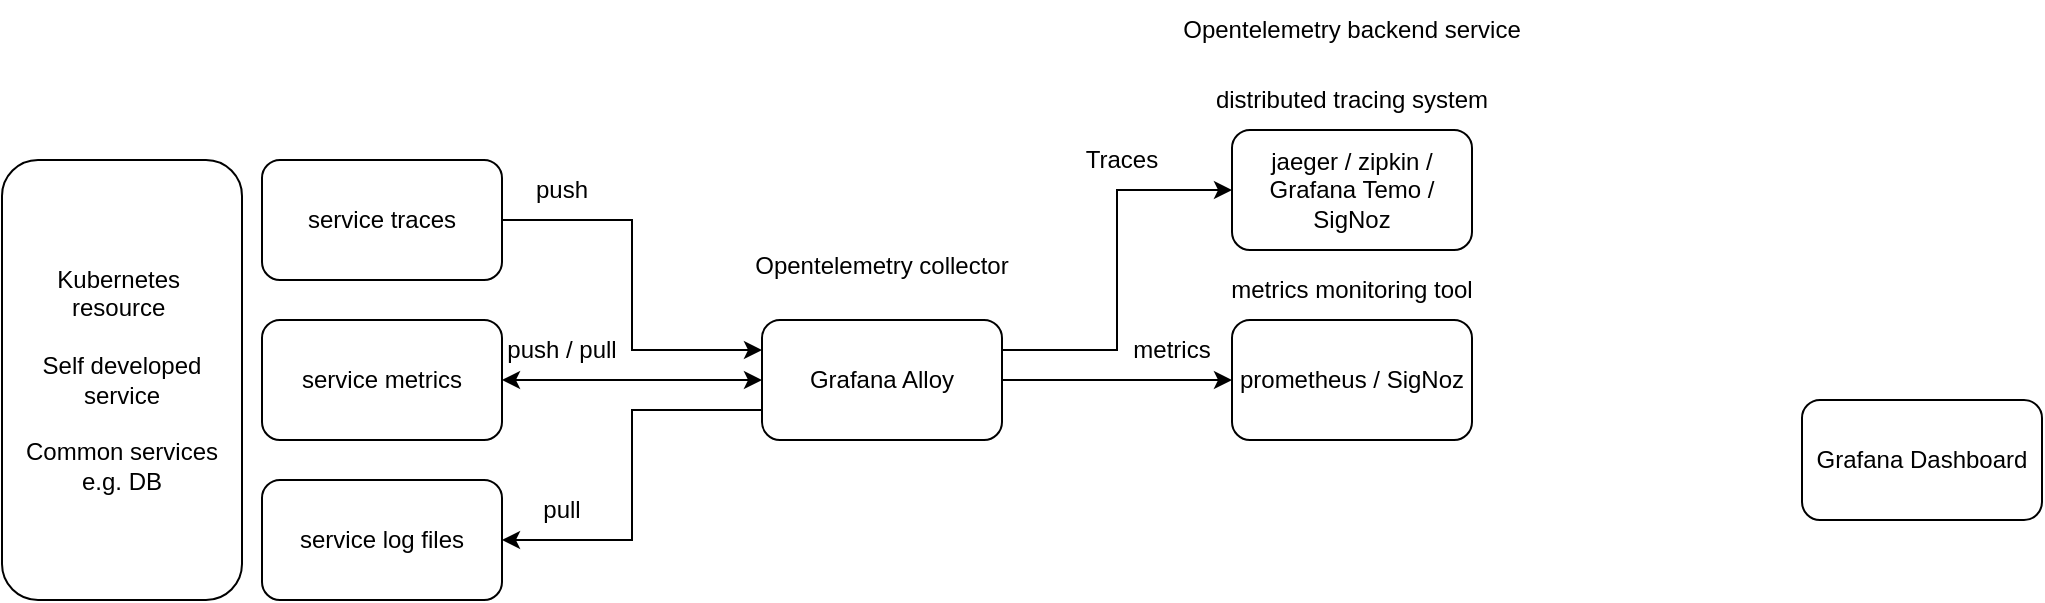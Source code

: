 <mxfile version="24.7.1" type="github">
  <diagram name="Page-1" id="OH43Q2p7CrI-r2DC9hQY">
    <mxGraphModel dx="1221" dy="815" grid="1" gridSize="10" guides="1" tooltips="1" connect="1" arrows="1" fold="1" page="1" pageScale="1" pageWidth="1169" pageHeight="827" math="0" shadow="0">
      <root>
        <mxCell id="0" />
        <mxCell id="1" parent="0" />
        <mxCell id="XkusFXG1ogZ0uMMPyKRi-22" style="edgeStyle=orthogonalEdgeStyle;rounded=0;orthogonalLoop=1;jettySize=auto;html=1;exitX=1;exitY=0.25;exitDx=0;exitDy=0;entryX=0;entryY=0.5;entryDx=0;entryDy=0;" edge="1" parent="1" source="XkusFXG1ogZ0uMMPyKRi-1" target="XkusFXG1ogZ0uMMPyKRi-17">
          <mxGeometry relative="1" as="geometry" />
        </mxCell>
        <mxCell id="XkusFXG1ogZ0uMMPyKRi-25" style="edgeStyle=orthogonalEdgeStyle;rounded=0;orthogonalLoop=1;jettySize=auto;html=1;exitX=1;exitY=0.5;exitDx=0;exitDy=0;entryX=0;entryY=0.5;entryDx=0;entryDy=0;" edge="1" parent="1" source="XkusFXG1ogZ0uMMPyKRi-1" target="XkusFXG1ogZ0uMMPyKRi-23">
          <mxGeometry relative="1" as="geometry" />
        </mxCell>
        <mxCell id="XkusFXG1ogZ0uMMPyKRi-1" value="Grafana A&lt;span style=&quot;background-color: initial;&quot;&gt;lloy&lt;/span&gt;" style="rounded=1;whiteSpace=wrap;html=1;" vertex="1" parent="1">
          <mxGeometry x="480" y="200" width="120" height="60" as="geometry" />
        </mxCell>
        <mxCell id="XkusFXG1ogZ0uMMPyKRi-5" style="edgeStyle=orthogonalEdgeStyle;rounded=0;orthogonalLoop=1;jettySize=auto;html=1;exitX=1;exitY=0.5;exitDx=0;exitDy=0;entryX=0;entryY=0.25;entryDx=0;entryDy=0;" edge="1" parent="1" source="XkusFXG1ogZ0uMMPyKRi-2" target="XkusFXG1ogZ0uMMPyKRi-1">
          <mxGeometry relative="1" as="geometry" />
        </mxCell>
        <mxCell id="XkusFXG1ogZ0uMMPyKRi-2" value="service traces" style="rounded=1;whiteSpace=wrap;html=1;" vertex="1" parent="1">
          <mxGeometry x="230" y="120" width="120" height="60" as="geometry" />
        </mxCell>
        <mxCell id="XkusFXG1ogZ0uMMPyKRi-3" value="service metrics" style="rounded=1;whiteSpace=wrap;html=1;" vertex="1" parent="1">
          <mxGeometry x="230" y="200" width="120" height="60" as="geometry" />
        </mxCell>
        <mxCell id="XkusFXG1ogZ0uMMPyKRi-7" style="edgeStyle=orthogonalEdgeStyle;rounded=0;orthogonalLoop=1;jettySize=auto;html=1;exitX=0;exitY=0.75;exitDx=0;exitDy=0;entryX=1;entryY=0.5;entryDx=0;entryDy=0;" edge="1" parent="1" source="XkusFXG1ogZ0uMMPyKRi-1" target="XkusFXG1ogZ0uMMPyKRi-4">
          <mxGeometry relative="1" as="geometry">
            <mxPoint x="390" y="360" as="targetPoint" />
          </mxGeometry>
        </mxCell>
        <mxCell id="XkusFXG1ogZ0uMMPyKRi-4" value="service log files" style="rounded=1;whiteSpace=wrap;html=1;" vertex="1" parent="1">
          <mxGeometry x="230" y="280" width="120" height="60" as="geometry" />
        </mxCell>
        <mxCell id="XkusFXG1ogZ0uMMPyKRi-10" value="&lt;div&gt;Kubernetes&amp;nbsp;&lt;/div&gt;&lt;div&gt;resource&amp;nbsp;&lt;/div&gt;&lt;div&gt;&lt;br&gt;&lt;/div&gt;&lt;div&gt;Self developed service&lt;/div&gt;&lt;div&gt;&lt;br&gt;&lt;/div&gt;&lt;div&gt;Common services&lt;/div&gt;&lt;div&gt;e.g. DB&lt;/div&gt;" style="rounded=1;whiteSpace=wrap;html=1;" vertex="1" parent="1">
          <mxGeometry x="100" y="120" width="120" height="220" as="geometry" />
        </mxCell>
        <mxCell id="XkusFXG1ogZ0uMMPyKRi-11" value="push" style="text;html=1;align=center;verticalAlign=middle;whiteSpace=wrap;rounded=0;" vertex="1" parent="1">
          <mxGeometry x="350" y="120" width="60" height="30" as="geometry" />
        </mxCell>
        <mxCell id="XkusFXG1ogZ0uMMPyKRi-12" value="Opentelemetry collector&lt;div&gt;&lt;br&gt;&lt;/div&gt;" style="text;html=1;align=center;verticalAlign=middle;whiteSpace=wrap;rounded=0;" vertex="1" parent="1">
          <mxGeometry x="475" y="150" width="130" height="60" as="geometry" />
        </mxCell>
        <mxCell id="XkusFXG1ogZ0uMMPyKRi-13" value="push&amp;nbsp;/ pull" style="text;html=1;align=center;verticalAlign=middle;whiteSpace=wrap;rounded=0;" vertex="1" parent="1">
          <mxGeometry x="350" y="200" width="60" height="30" as="geometry" />
        </mxCell>
        <mxCell id="XkusFXG1ogZ0uMMPyKRi-14" value="" style="endArrow=classic;startArrow=classic;html=1;rounded=0;entryX=0;entryY=0.5;entryDx=0;entryDy=0;exitX=1;exitY=0.5;exitDx=0;exitDy=0;" edge="1" parent="1" source="XkusFXG1ogZ0uMMPyKRi-3" target="XkusFXG1ogZ0uMMPyKRi-1">
          <mxGeometry width="50" height="50" relative="1" as="geometry">
            <mxPoint x="440" y="430" as="sourcePoint" />
            <mxPoint x="490" y="380" as="targetPoint" />
          </mxGeometry>
        </mxCell>
        <mxCell id="XkusFXG1ogZ0uMMPyKRi-15" value="pull" style="text;html=1;align=center;verticalAlign=middle;whiteSpace=wrap;rounded=0;" vertex="1" parent="1">
          <mxGeometry x="350" y="280" width="60" height="30" as="geometry" />
        </mxCell>
        <mxCell id="XkusFXG1ogZ0uMMPyKRi-16" value="Grafana Dashboard" style="rounded=1;whiteSpace=wrap;html=1;" vertex="1" parent="1">
          <mxGeometry x="1000" y="240" width="120" height="60" as="geometry" />
        </mxCell>
        <mxCell id="XkusFXG1ogZ0uMMPyKRi-17" value="jaeger / zipkin / Grafana Temo / SigNoz" style="rounded=1;whiteSpace=wrap;html=1;" vertex="1" parent="1">
          <mxGeometry x="715" y="105" width="120" height="60" as="geometry" />
        </mxCell>
        <mxCell id="XkusFXG1ogZ0uMMPyKRi-18" value="Opentelemetry backend service" style="text;html=1;align=center;verticalAlign=middle;whiteSpace=wrap;rounded=0;" vertex="1" parent="1">
          <mxGeometry x="680" y="40" width="190" height="30" as="geometry" />
        </mxCell>
        <mxCell id="XkusFXG1ogZ0uMMPyKRi-20" value="distributed tracing system" style="text;html=1;align=center;verticalAlign=middle;whiteSpace=wrap;rounded=0;" vertex="1" parent="1">
          <mxGeometry x="690" y="75" width="170" height="30" as="geometry" />
        </mxCell>
        <mxCell id="XkusFXG1ogZ0uMMPyKRi-21" value="Traces" style="text;html=1;align=center;verticalAlign=middle;whiteSpace=wrap;rounded=0;" vertex="1" parent="1">
          <mxGeometry x="630" y="105" width="60" height="30" as="geometry" />
        </mxCell>
        <mxCell id="XkusFXG1ogZ0uMMPyKRi-23" value="prometheus / SigNoz" style="rounded=1;whiteSpace=wrap;html=1;" vertex="1" parent="1">
          <mxGeometry x="715" y="200" width="120" height="60" as="geometry" />
        </mxCell>
        <mxCell id="XkusFXG1ogZ0uMMPyKRi-24" value="metrics monitoring tool" style="text;html=1;align=center;verticalAlign=middle;whiteSpace=wrap;rounded=0;" vertex="1" parent="1">
          <mxGeometry x="700" y="170" width="150" height="30" as="geometry" />
        </mxCell>
        <mxCell id="XkusFXG1ogZ0uMMPyKRi-26" value="metrics" style="text;html=1;align=center;verticalAlign=middle;whiteSpace=wrap;rounded=0;" vertex="1" parent="1">
          <mxGeometry x="655" y="200" width="60" height="30" as="geometry" />
        </mxCell>
      </root>
    </mxGraphModel>
  </diagram>
</mxfile>
